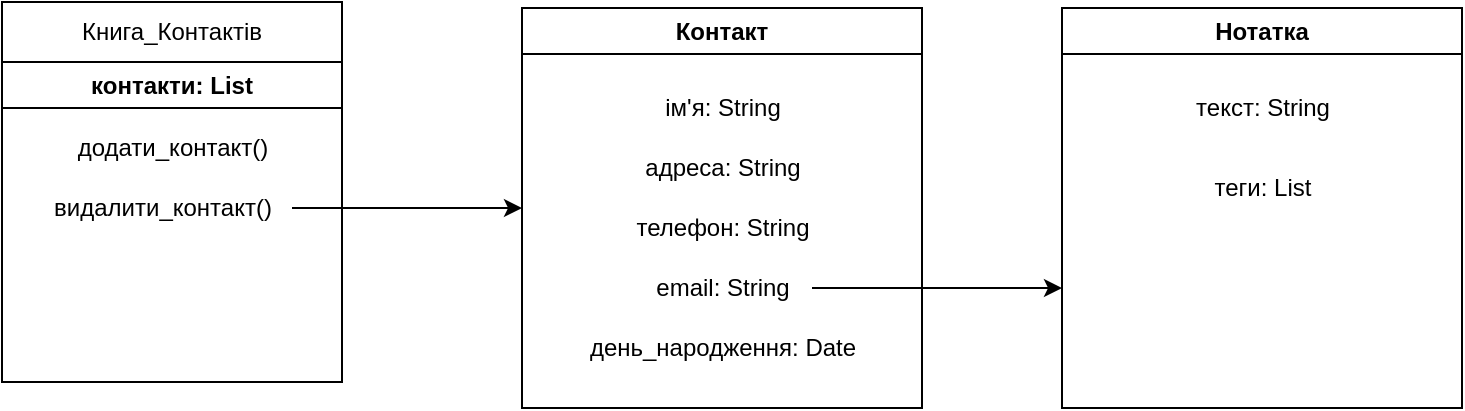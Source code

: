 <mxfile version="22.0.6" type="github">
  <diagram name="Сторінка-1" id="lHeKlGZJhvOFIr3Njynp">
    <mxGraphModel dx="929" dy="538" grid="1" gridSize="10" guides="1" tooltips="1" connect="1" arrows="1" fold="1" page="1" pageScale="1" pageWidth="827" pageHeight="1169" math="0" shadow="0">
      <root>
        <mxCell id="0" />
        <mxCell id="1" parent="0" />
        <mxCell id="SB_uYRKkRgIGjtX3aFI0-2" value="Книга_Контактів" style="rounded=0;whiteSpace=wrap;html=1;" vertex="1" parent="1">
          <mxGeometry x="40" y="50" width="170" height="30" as="geometry" />
        </mxCell>
        <mxCell id="SB_uYRKkRgIGjtX3aFI0-16" value="контакти: List" style="swimlane;whiteSpace=wrap;html=1;" vertex="1" parent="1">
          <mxGeometry x="40" y="80" width="170" height="160" as="geometry" />
        </mxCell>
        <mxCell id="SB_uYRKkRgIGjtX3aFI0-18" value="додати_контакт()" style="text;html=1;align=center;verticalAlign=middle;resizable=0;points=[];autosize=1;strokeColor=none;fillColor=none;" vertex="1" parent="SB_uYRKkRgIGjtX3aFI0-16">
          <mxGeometry x="25" y="28" width="120" height="30" as="geometry" />
        </mxCell>
        <mxCell id="SB_uYRKkRgIGjtX3aFI0-20" value="видалити_контакт()" style="text;html=1;align=center;verticalAlign=middle;resizable=0;points=[];autosize=1;strokeColor=none;fillColor=none;" vertex="1" parent="SB_uYRKkRgIGjtX3aFI0-16">
          <mxGeometry x="15" y="58" width="130" height="30" as="geometry" />
        </mxCell>
        <mxCell id="SB_uYRKkRgIGjtX3aFI0-25" value="Контакт" style="swimlane;whiteSpace=wrap;html=1;" vertex="1" parent="1">
          <mxGeometry x="300" y="53" width="200" height="200" as="geometry" />
        </mxCell>
        <mxCell id="SB_uYRKkRgIGjtX3aFI0-27" value="ім&#39;я: String" style="text;html=1;align=center;verticalAlign=middle;resizable=0;points=[];autosize=1;strokeColor=none;fillColor=none;" vertex="1" parent="SB_uYRKkRgIGjtX3aFI0-25">
          <mxGeometry x="60" y="35" width="80" height="30" as="geometry" />
        </mxCell>
        <mxCell id="SB_uYRKkRgIGjtX3aFI0-28" value="адреса: String" style="text;html=1;align=center;verticalAlign=middle;resizable=0;points=[];autosize=1;strokeColor=none;fillColor=none;" vertex="1" parent="SB_uYRKkRgIGjtX3aFI0-25">
          <mxGeometry x="50" y="65" width="100" height="30" as="geometry" />
        </mxCell>
        <mxCell id="SB_uYRKkRgIGjtX3aFI0-31" value="телефон: String" style="text;html=1;align=center;verticalAlign=middle;resizable=0;points=[];autosize=1;strokeColor=none;fillColor=none;" vertex="1" parent="SB_uYRKkRgIGjtX3aFI0-25">
          <mxGeometry x="45" y="95" width="110" height="30" as="geometry" />
        </mxCell>
        <mxCell id="SB_uYRKkRgIGjtX3aFI0-34" style="edgeStyle=orthogonalEdgeStyle;rounded=0;orthogonalLoop=1;jettySize=auto;html=1;" edge="1" parent="SB_uYRKkRgIGjtX3aFI0-25" source="SB_uYRKkRgIGjtX3aFI0-32">
          <mxGeometry relative="1" as="geometry">
            <mxPoint x="270" y="140" as="targetPoint" />
          </mxGeometry>
        </mxCell>
        <mxCell id="SB_uYRKkRgIGjtX3aFI0-32" value="email: String" style="text;html=1;align=center;verticalAlign=middle;resizable=0;points=[];autosize=1;strokeColor=none;fillColor=none;" vertex="1" parent="SB_uYRKkRgIGjtX3aFI0-25">
          <mxGeometry x="55" y="125" width="90" height="30" as="geometry" />
        </mxCell>
        <mxCell id="SB_uYRKkRgIGjtX3aFI0-33" value="день_народження: Date" style="text;html=1;align=center;verticalAlign=middle;resizable=0;points=[];autosize=1;strokeColor=none;fillColor=none;" vertex="1" parent="SB_uYRKkRgIGjtX3aFI0-25">
          <mxGeometry x="20" y="155" width="160" height="30" as="geometry" />
        </mxCell>
        <mxCell id="SB_uYRKkRgIGjtX3aFI0-26" style="edgeStyle=orthogonalEdgeStyle;rounded=0;orthogonalLoop=1;jettySize=auto;html=1;entryX=0;entryY=0.5;entryDx=0;entryDy=0;" edge="1" parent="1" source="SB_uYRKkRgIGjtX3aFI0-20" target="SB_uYRKkRgIGjtX3aFI0-25">
          <mxGeometry relative="1" as="geometry" />
        </mxCell>
        <mxCell id="SB_uYRKkRgIGjtX3aFI0-35" value="Нотатка" style="swimlane;whiteSpace=wrap;html=1;" vertex="1" parent="1">
          <mxGeometry x="570" y="53" width="200" height="200" as="geometry" />
        </mxCell>
        <mxCell id="SB_uYRKkRgIGjtX3aFI0-36" value="текст: String" style="text;html=1;align=center;verticalAlign=middle;resizable=0;points=[];autosize=1;strokeColor=none;fillColor=none;" vertex="1" parent="SB_uYRKkRgIGjtX3aFI0-35">
          <mxGeometry x="55" y="35" width="90" height="30" as="geometry" />
        </mxCell>
        <mxCell id="SB_uYRKkRgIGjtX3aFI0-37" value="теги: List" style="text;html=1;align=center;verticalAlign=middle;resizable=0;points=[];autosize=1;strokeColor=none;fillColor=none;" vertex="1" parent="SB_uYRKkRgIGjtX3aFI0-35">
          <mxGeometry x="65" y="75" width="70" height="30" as="geometry" />
        </mxCell>
      </root>
    </mxGraphModel>
  </diagram>
</mxfile>
